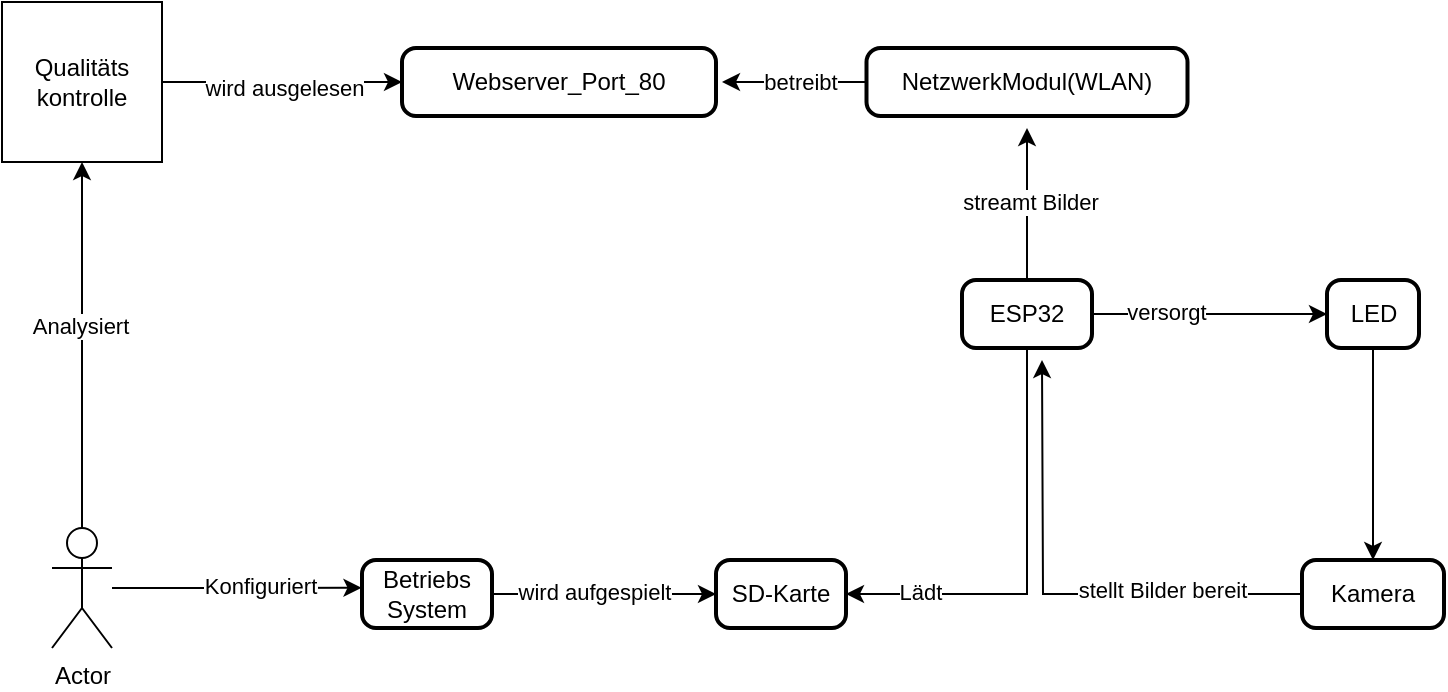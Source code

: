 <mxfile version="23.0.2" type="github">
  <diagram name="Seite-1" id="ME-8qi239KGzzhnlOuMs">
    <mxGraphModel dx="2414" dy="879" grid="1" gridSize="10" guides="1" tooltips="1" connect="1" arrows="1" fold="1" page="1" pageScale="1" pageWidth="850" pageHeight="1100" math="0" shadow="0">
      <root>
        <mxCell id="0" />
        <mxCell id="1" parent="0" />
        <mxCell id="zEEIaLY6reGF_1GFwrws-17" style="edgeStyle=orthogonalEdgeStyle;rounded=0;orthogonalLoop=1;jettySize=auto;html=1;entryX=0;entryY=0.5;entryDx=0;entryDy=0;" edge="1" parent="1" source="2" target="3">
          <mxGeometry relative="1" as="geometry" />
        </mxCell>
        <mxCell id="zEEIaLY6reGF_1GFwrws-37" value="versorgt" style="edgeLabel;html=1;align=center;verticalAlign=middle;resizable=0;points=[];" vertex="1" connectable="0" parent="zEEIaLY6reGF_1GFwrws-17">
          <mxGeometry x="-0.369" y="1" relative="1" as="geometry">
            <mxPoint as="offset" />
          </mxGeometry>
        </mxCell>
        <mxCell id="zEEIaLY6reGF_1GFwrws-24" style="edgeStyle=orthogonalEdgeStyle;rounded=0;orthogonalLoop=1;jettySize=auto;html=1;" edge="1" parent="1" source="2">
          <mxGeometry relative="1" as="geometry">
            <mxPoint x="-47.5" y="160" as="targetPoint" />
          </mxGeometry>
        </mxCell>
        <mxCell id="zEEIaLY6reGF_1GFwrws-39" value="streamt Bilder" style="edgeLabel;html=1;align=center;verticalAlign=middle;resizable=0;points=[];" vertex="1" connectable="0" parent="zEEIaLY6reGF_1GFwrws-24">
          <mxGeometry x="0.04" y="-1" relative="1" as="geometry">
            <mxPoint as="offset" />
          </mxGeometry>
        </mxCell>
        <mxCell id="zEEIaLY6reGF_1GFwrws-35" style="edgeStyle=orthogonalEdgeStyle;rounded=0;orthogonalLoop=1;jettySize=auto;html=1;entryX=1;entryY=0.5;entryDx=0;entryDy=0;exitX=0.5;exitY=1;exitDx=0;exitDy=0;" edge="1" parent="1" source="2" target="zEEIaLY6reGF_1GFwrws-9">
          <mxGeometry relative="1" as="geometry" />
        </mxCell>
        <mxCell id="zEEIaLY6reGF_1GFwrws-36" value="Lädt" style="edgeLabel;html=1;align=center;verticalAlign=middle;resizable=0;points=[];" vertex="1" connectable="0" parent="zEEIaLY6reGF_1GFwrws-35">
          <mxGeometry x="0.655" y="-1" relative="1" as="geometry">
            <mxPoint as="offset" />
          </mxGeometry>
        </mxCell>
        <mxCell id="2" value="ESP32" style="rounded=1;absoluteArcSize=1;arcSize=14;whiteSpace=wrap;strokeWidth=2;" parent="1" vertex="1">
          <mxGeometry x="-80" y="236" width="65" height="34" as="geometry" />
        </mxCell>
        <mxCell id="zEEIaLY6reGF_1GFwrws-10" style="edgeStyle=orthogonalEdgeStyle;rounded=0;orthogonalLoop=1;jettySize=auto;html=1;" edge="1" parent="1" source="3" target="4">
          <mxGeometry relative="1" as="geometry" />
        </mxCell>
        <mxCell id="3" value="LED" style="rounded=1;absoluteArcSize=1;arcSize=14;whiteSpace=wrap;strokeWidth=2;" parent="1" vertex="1">
          <mxGeometry x="102.5" y="236" width="46" height="34" as="geometry" />
        </mxCell>
        <mxCell id="zEEIaLY6reGF_1GFwrws-16" style="edgeStyle=orthogonalEdgeStyle;rounded=0;orthogonalLoop=1;jettySize=auto;html=1;" edge="1" parent="1" source="4">
          <mxGeometry relative="1" as="geometry">
            <mxPoint x="-40" y="276" as="targetPoint" />
          </mxGeometry>
        </mxCell>
        <mxCell id="zEEIaLY6reGF_1GFwrws-38" value="stellt Bilder bereit" style="edgeLabel;html=1;align=center;verticalAlign=middle;resizable=0;points=[];" vertex="1" connectable="0" parent="zEEIaLY6reGF_1GFwrws-16">
          <mxGeometry x="-0.427" y="-2" relative="1" as="geometry">
            <mxPoint as="offset" />
          </mxGeometry>
        </mxCell>
        <mxCell id="4" value="Kamera" style="rounded=1;absoluteArcSize=1;arcSize=14;whiteSpace=wrap;strokeWidth=2;" parent="1" vertex="1">
          <mxGeometry x="90" y="376" width="71" height="34" as="geometry" />
        </mxCell>
        <mxCell id="5" value="Webserver_Port_80" style="rounded=1;absoluteArcSize=1;arcSize=14;whiteSpace=wrap;strokeWidth=2;" parent="1" vertex="1">
          <mxGeometry x="-360" y="120" width="157" height="34" as="geometry" />
        </mxCell>
        <mxCell id="zEEIaLY6reGF_1GFwrws-9" value="SD-Karte" style="rounded=1;absoluteArcSize=1;arcSize=14;whiteSpace=wrap;strokeWidth=2;" vertex="1" parent="1">
          <mxGeometry x="-203" y="376" width="65" height="34" as="geometry" />
        </mxCell>
        <mxCell id="zEEIaLY6reGF_1GFwrws-27" style="edgeStyle=orthogonalEdgeStyle;rounded=0;orthogonalLoop=1;jettySize=auto;html=1;" edge="1" parent="1" source="zEEIaLY6reGF_1GFwrws-14" target="zEEIaLY6reGF_1GFwrws-9">
          <mxGeometry relative="1" as="geometry" />
        </mxCell>
        <mxCell id="zEEIaLY6reGF_1GFwrws-30" value="wird aufgespielt" style="edgeLabel;html=1;align=center;verticalAlign=middle;resizable=0;points=[];" vertex="1" connectable="0" parent="zEEIaLY6reGF_1GFwrws-27">
          <mxGeometry x="-0.089" y="1" relative="1" as="geometry">
            <mxPoint as="offset" />
          </mxGeometry>
        </mxCell>
        <mxCell id="zEEIaLY6reGF_1GFwrws-14" value="Betriebs System" style="rounded=1;absoluteArcSize=1;arcSize=14;whiteSpace=wrap;strokeWidth=2;" vertex="1" parent="1">
          <mxGeometry x="-380" y="376" width="65" height="34" as="geometry" />
        </mxCell>
        <mxCell id="zEEIaLY6reGF_1GFwrws-22" style="edgeStyle=orthogonalEdgeStyle;rounded=0;orthogonalLoop=1;jettySize=auto;html=1;" edge="1" parent="1" source="zEEIaLY6reGF_1GFwrws-19" target="zEEIaLY6reGF_1GFwrws-20">
          <mxGeometry relative="1" as="geometry" />
        </mxCell>
        <mxCell id="zEEIaLY6reGF_1GFwrws-44" value="Analysiert" style="edgeLabel;html=1;align=center;verticalAlign=middle;resizable=0;points=[];" vertex="1" connectable="0" parent="zEEIaLY6reGF_1GFwrws-22">
          <mxGeometry x="0.103" y="1" relative="1" as="geometry">
            <mxPoint as="offset" />
          </mxGeometry>
        </mxCell>
        <mxCell id="zEEIaLY6reGF_1GFwrws-19" value="Actor" style="shape=umlActor;verticalLabelPosition=bottom;verticalAlign=top;html=1;outlineConnect=0;" vertex="1" parent="1">
          <mxGeometry x="-535" y="360" width="30" height="60" as="geometry" />
        </mxCell>
        <mxCell id="zEEIaLY6reGF_1GFwrws-42" style="edgeStyle=orthogonalEdgeStyle;rounded=0;orthogonalLoop=1;jettySize=auto;html=1;entryX=0;entryY=0.5;entryDx=0;entryDy=0;" edge="1" parent="1" source="zEEIaLY6reGF_1GFwrws-20" target="5">
          <mxGeometry relative="1" as="geometry" />
        </mxCell>
        <mxCell id="zEEIaLY6reGF_1GFwrws-43" value="wird ausgelesen" style="edgeLabel;html=1;align=center;verticalAlign=middle;resizable=0;points=[];" vertex="1" connectable="0" parent="zEEIaLY6reGF_1GFwrws-42">
          <mxGeometry x="0.012" y="-3" relative="1" as="geometry">
            <mxPoint as="offset" />
          </mxGeometry>
        </mxCell>
        <mxCell id="zEEIaLY6reGF_1GFwrws-20" value="Qualitäts&lt;br&gt;kontrolle" style="whiteSpace=wrap;html=1;aspect=fixed;" vertex="1" parent="1">
          <mxGeometry x="-560" y="97" width="80" height="80" as="geometry" />
        </mxCell>
        <mxCell id="zEEIaLY6reGF_1GFwrws-23" style="edgeStyle=orthogonalEdgeStyle;rounded=0;orthogonalLoop=1;jettySize=auto;html=1;entryX=-0.004;entryY=0.408;entryDx=0;entryDy=0;entryPerimeter=0;" edge="1" parent="1" source="zEEIaLY6reGF_1GFwrws-19" target="zEEIaLY6reGF_1GFwrws-14">
          <mxGeometry relative="1" as="geometry" />
        </mxCell>
        <mxCell id="zEEIaLY6reGF_1GFwrws-29" value="Konfiguriert" style="edgeLabel;html=1;align=center;verticalAlign=middle;resizable=0;points=[];" vertex="1" connectable="0" parent="zEEIaLY6reGF_1GFwrws-23">
          <mxGeometry x="0.181" y="1" relative="1" as="geometry">
            <mxPoint as="offset" />
          </mxGeometry>
        </mxCell>
        <mxCell id="zEEIaLY6reGF_1GFwrws-26" style="edgeStyle=orthogonalEdgeStyle;rounded=0;orthogonalLoop=1;jettySize=auto;html=1;" edge="1" parent="1" source="zEEIaLY6reGF_1GFwrws-25">
          <mxGeometry relative="1" as="geometry">
            <mxPoint x="-200" y="137.0" as="targetPoint" />
          </mxGeometry>
        </mxCell>
        <mxCell id="zEEIaLY6reGF_1GFwrws-40" value="betreibt" style="edgeLabel;html=1;align=center;verticalAlign=middle;resizable=0;points=[];" vertex="1" connectable="0" parent="zEEIaLY6reGF_1GFwrws-26">
          <mxGeometry x="-0.069" relative="1" as="geometry">
            <mxPoint as="offset" />
          </mxGeometry>
        </mxCell>
        <mxCell id="zEEIaLY6reGF_1GFwrws-25" value="NetzwerkModul(WLAN)" style="rounded=1;absoluteArcSize=1;arcSize=14;whiteSpace=wrap;strokeWidth=2;" vertex="1" parent="1">
          <mxGeometry x="-127.75" y="120" width="160.5" height="34" as="geometry" />
        </mxCell>
      </root>
    </mxGraphModel>
  </diagram>
</mxfile>
